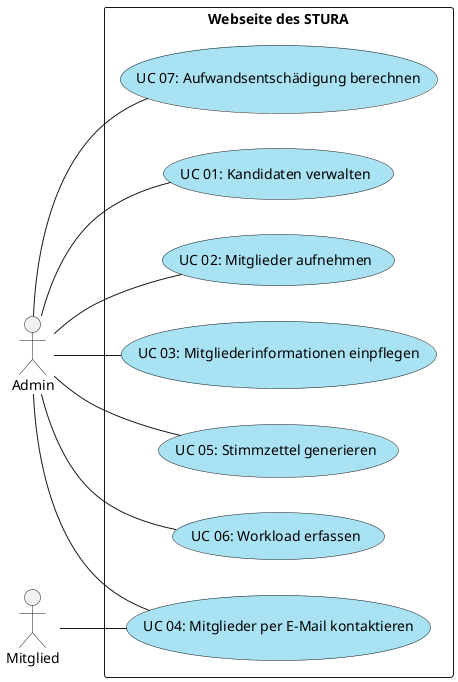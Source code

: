 @startuml diagramm_use_case-model
left to right direction

actor Admin 


rectangle "Webseite des STURA" {
  "UC 01: Kandidaten verwalten" as (uc01) #A9E2F3
  "UC 02: Mitglieder aufnehmen" as (uc02) #A9E2F3
  "UC 03: Mitgliederinformationen einpflegen" as (uc03) #A9E2F3
  "UC 04: Mitglieder per E-Mail kontaktieren" as (uc04) #A9E2F3
  "UC 05: Stimmzettel generieren" as (uc05) #A9E2F3
  "UC 06: Workload erfassen" as (uc06) #A9E2F3
  "UC 07: Aufwandsentschädigung berechnen" as (uc07) #A9E2F3
}


Admin -- (uc01)
Admin -- (uc02)
Admin -- (uc03)
Admin -- (uc04)
Mitglied -- (uc04)
Admin -- (uc05)
Admin -- (uc06)
Admin -- (uc07)


@enduml